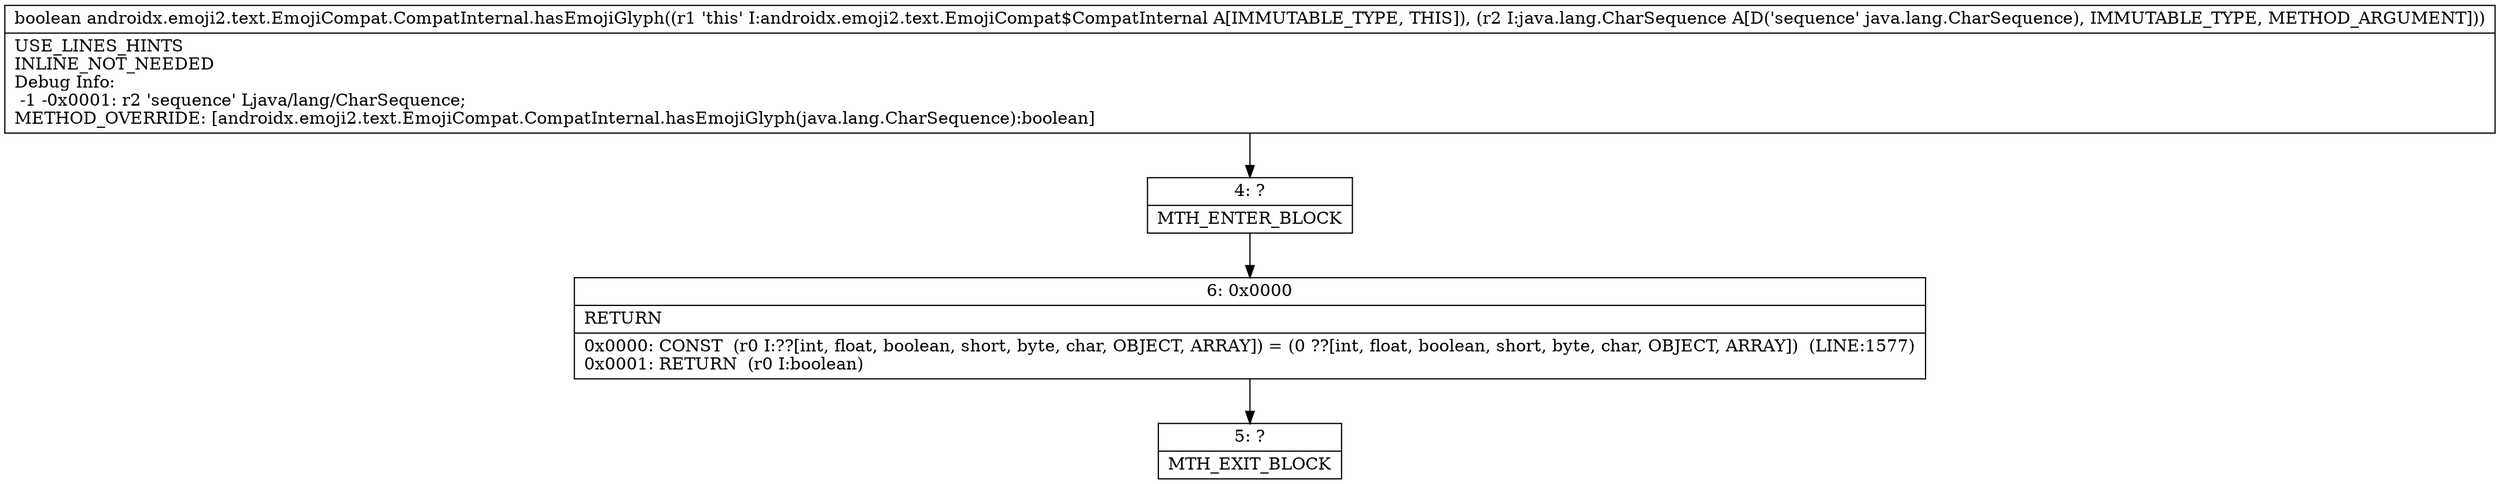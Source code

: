digraph "CFG forandroidx.emoji2.text.EmojiCompat.CompatInternal.hasEmojiGlyph(Ljava\/lang\/CharSequence;)Z" {
Node_4 [shape=record,label="{4\:\ ?|MTH_ENTER_BLOCK\l}"];
Node_6 [shape=record,label="{6\:\ 0x0000|RETURN\l|0x0000: CONST  (r0 I:??[int, float, boolean, short, byte, char, OBJECT, ARRAY]) = (0 ??[int, float, boolean, short, byte, char, OBJECT, ARRAY])  (LINE:1577)\l0x0001: RETURN  (r0 I:boolean) \l}"];
Node_5 [shape=record,label="{5\:\ ?|MTH_EXIT_BLOCK\l}"];
MethodNode[shape=record,label="{boolean androidx.emoji2.text.EmojiCompat.CompatInternal.hasEmojiGlyph((r1 'this' I:androidx.emoji2.text.EmojiCompat$CompatInternal A[IMMUTABLE_TYPE, THIS]), (r2 I:java.lang.CharSequence A[D('sequence' java.lang.CharSequence), IMMUTABLE_TYPE, METHOD_ARGUMENT]))  | USE_LINES_HINTS\lINLINE_NOT_NEEDED\lDebug Info:\l  \-1 \-0x0001: r2 'sequence' Ljava\/lang\/CharSequence;\lMETHOD_OVERRIDE: [androidx.emoji2.text.EmojiCompat.CompatInternal.hasEmojiGlyph(java.lang.CharSequence):boolean]\l}"];
MethodNode -> Node_4;Node_4 -> Node_6;
Node_6 -> Node_5;
}

